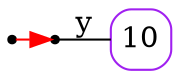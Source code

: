 digraph G {
  rankdir=LR;
  edge[arrowhead=none,arrowtail=none];
  node[fixedsize=true,shape=circle]
  size="9.201041666666667,5.219270833333334";
  labeldistance=0;
  nodesep=.175;
  ranksep=.175;

 nd1[shape=point];
   nd463[label="10",tooltip="nd463-ConstGraph",style=rounded,orientation=90,shape=square,width=.4,height=.4,color="purple"];
 nd429[label=" ",tooltip="nd429-ContractGraph",style=rounded,orientation=90,shape=point];

  nd1->nd429[label="",tailport=e,headport=w,color=red,arrowhead=normal];
  nd429->nd463[label="y",tailport=e,headport=w];
}